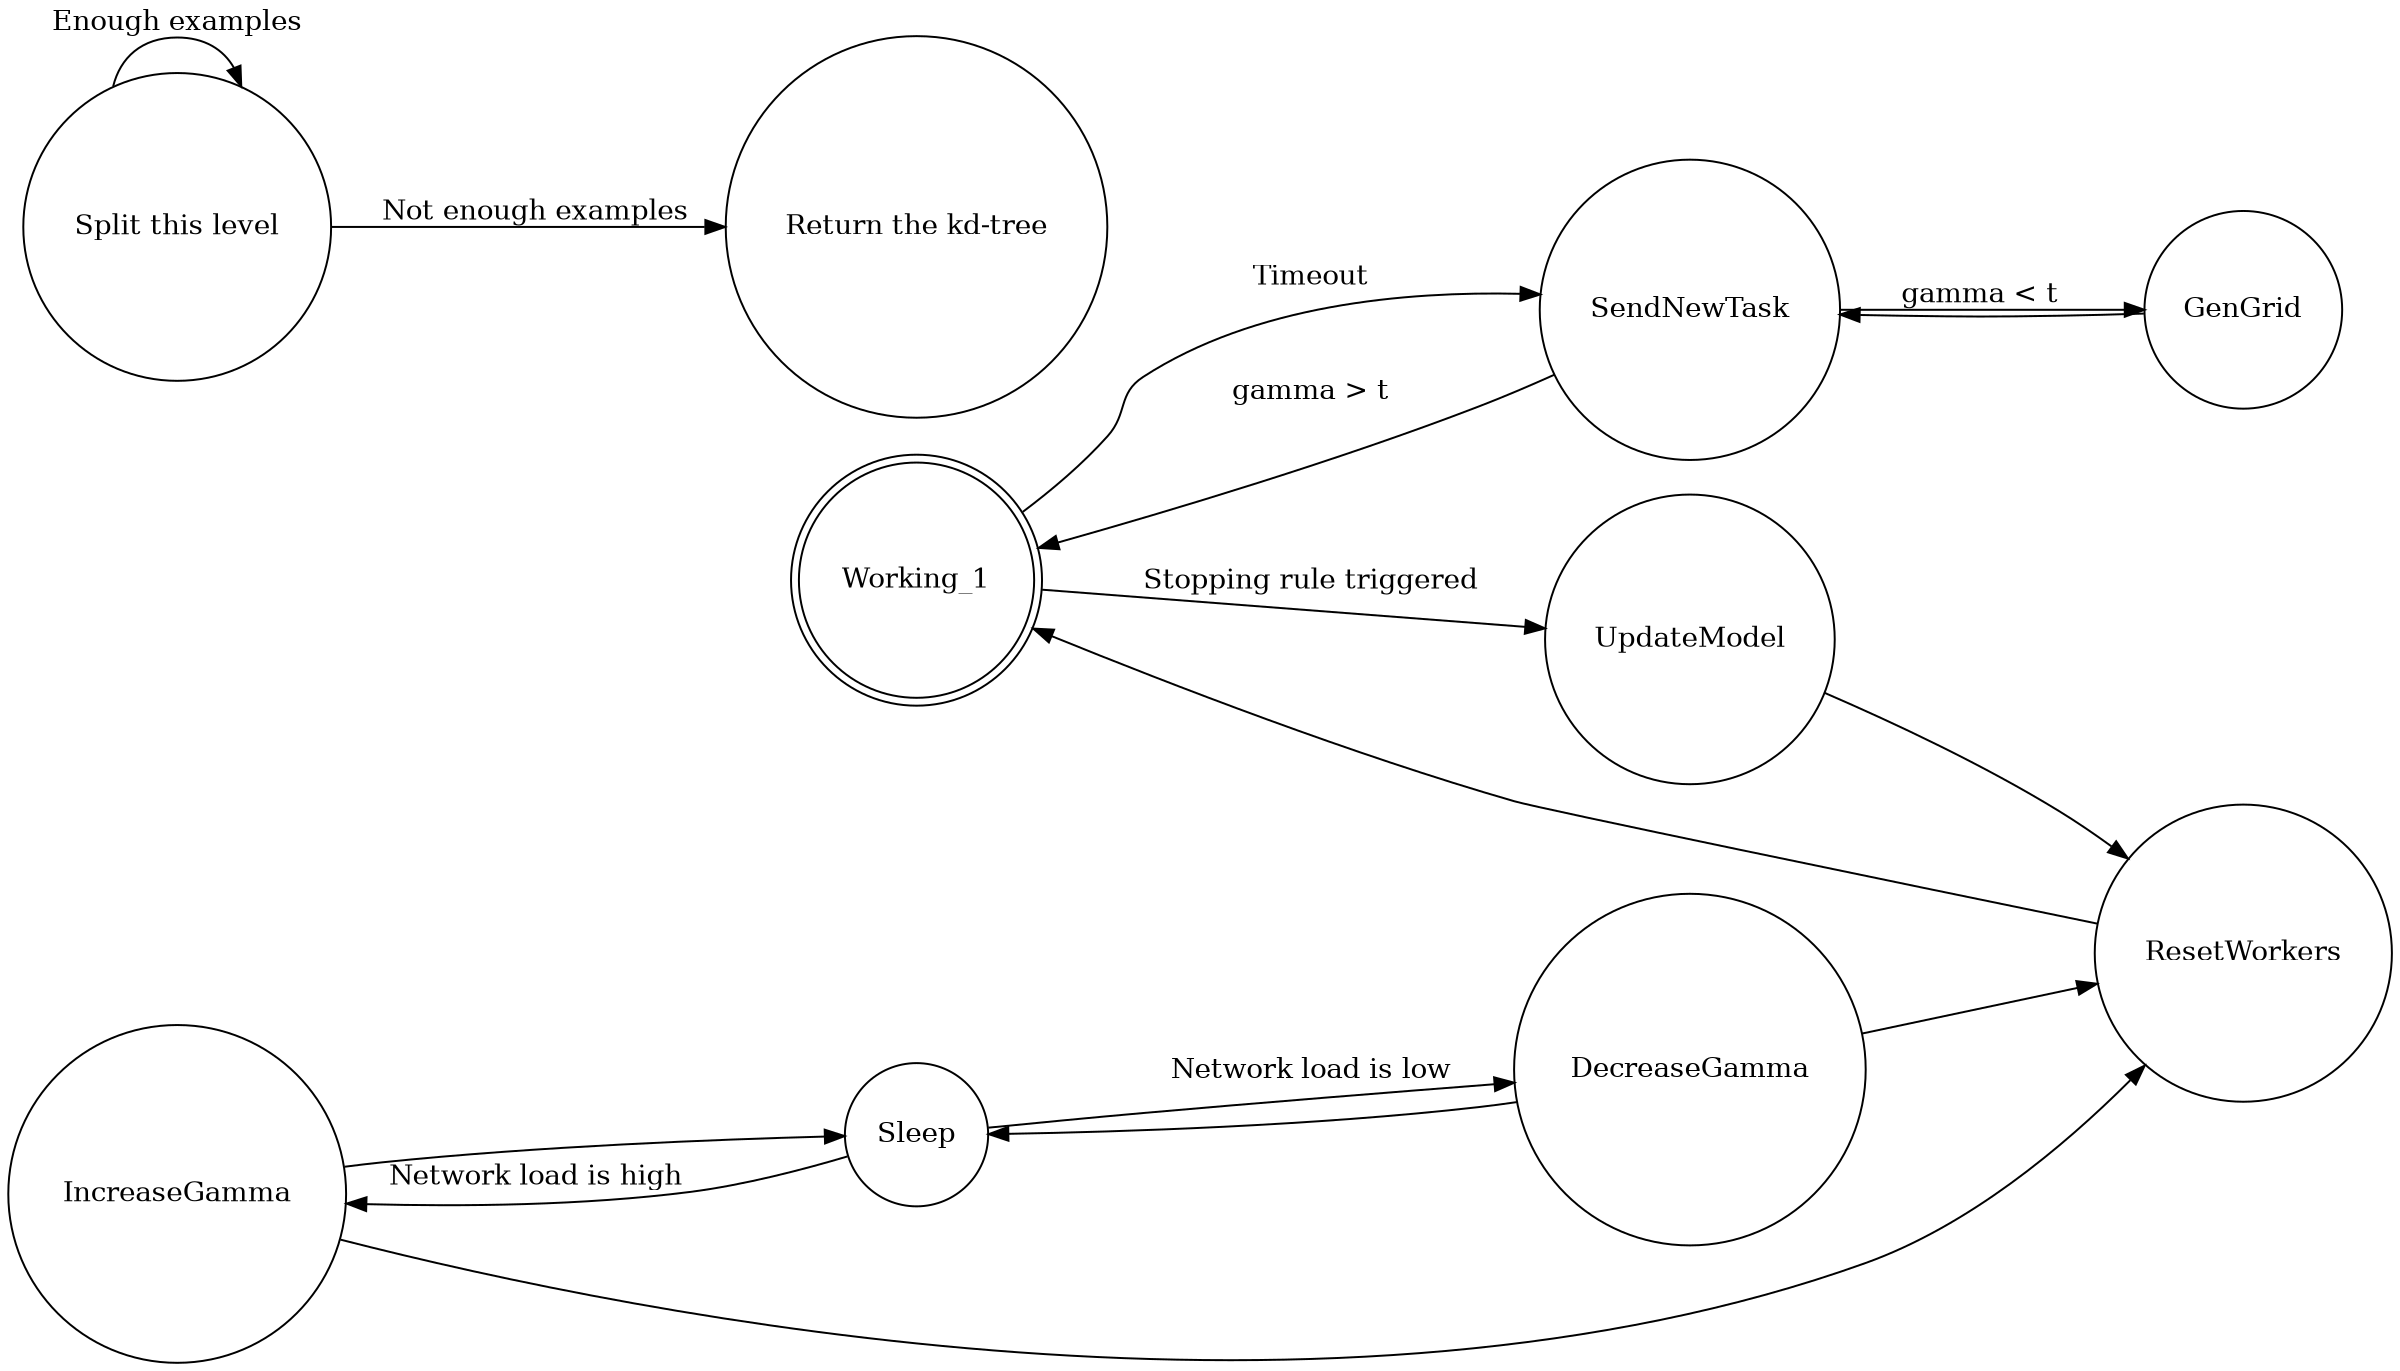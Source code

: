 digraph sparrow {
    rankdir=LR;
    size="16,10";
    node [shape = doublecircle]; Working_1;
    node [shape = circle];

    "Split this level" -> "Split this level" [ label = "Enough examples" ];
    "Split this level" -> "Return the kd-tree" [ label = "Not enough examples" ];

    Sleep -> IncreaseGamma [ label = "Network load is high" ];
    Sleep -> DecreaseGamma [ label = "Network load is low" ];
    IncreaseGamma -> ResetWorkers;
    DecreaseGamma -> ResetWorkers;
    IncreaseGamma -> Sleep;
    DecreaseGamma -> Sleep;

    SendNewTask -> GenGrid [ label = "gamma < t" ];
    GenGrid -> SendNewTask;
    SendNewTask -> Working_1 [ label = "gamma > t" ];
    Working_1 -> SendNewTask [ label = "Timeout" ];
    Working_1 -> UpdateModel [ label = "Stopping rule triggered" ];

    UpdateModel -> ResetWorkers;
    ResetWorkers -> Working_1;
}
